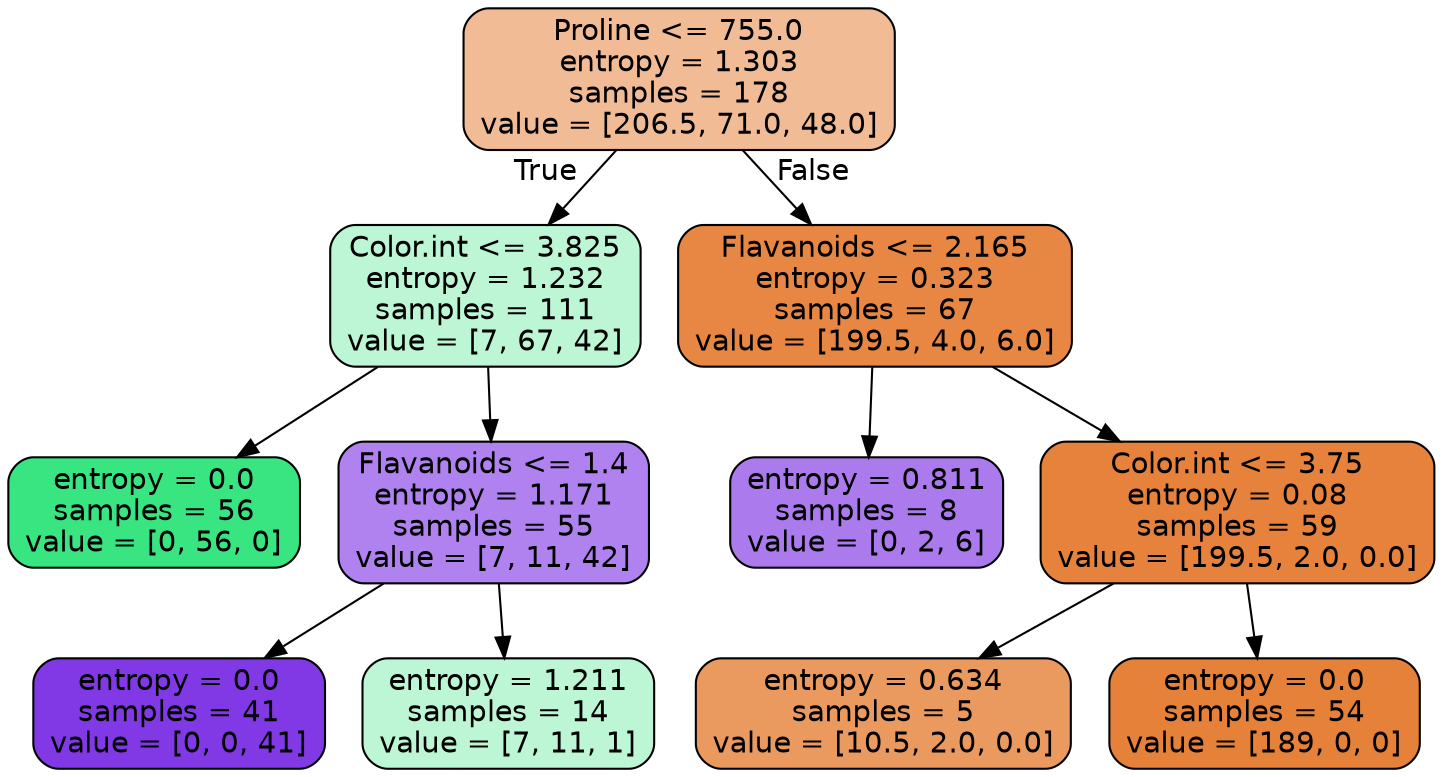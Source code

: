 digraph Tree {
node [shape=box, style="filled, rounded", color="black", fontname=helvetica] ;
edge [fontname=helvetica] ;
0 [label="Proline <= 755.0\nentropy = 1.303\nsamples = 178\nvalue = [206.5, 71.0, 48.0]", fillcolor="#e5813988"] ;
1 [label="Color.int <= 3.825\nentropy = 1.232\nsamples = 111\nvalue = [7, 67, 42]", fillcolor="#39e58156"] ;
0 -> 1 [labeldistance=2.5, labelangle=45, headlabel="True"] ;
2 [label="entropy = 0.0\nsamples = 56\nvalue = [0, 56, 0]", fillcolor="#39e581ff"] ;
1 -> 2 ;
3 [label="Flavanoids <= 1.4\nentropy = 1.171\nsamples = 55\nvalue = [7, 11, 42]", fillcolor="#8139e5a1"] ;
1 -> 3 ;
4 [label="entropy = 0.0\nsamples = 41\nvalue = [0, 0, 41]", fillcolor="#8139e5ff"] ;
3 -> 4 ;
5 [label="entropy = 1.211\nsamples = 14\nvalue = [7, 11, 1]", fillcolor="#39e58155"] ;
3 -> 5 ;
6 [label="Flavanoids <= 2.165\nentropy = 0.323\nsamples = 67\nvalue = [199.5, 4.0, 6.0]", fillcolor="#e58139f2"] ;
0 -> 6 [labeldistance=2.5, labelangle=-45, headlabel="False"] ;
7 [label="entropy = 0.811\nsamples = 8\nvalue = [0, 2, 6]", fillcolor="#8139e5aa"] ;
6 -> 7 ;
8 [label="Color.int <= 3.75\nentropy = 0.08\nsamples = 59\nvalue = [199.5, 2.0, 0.0]", fillcolor="#e58139fc"] ;
6 -> 8 ;
9 [label="entropy = 0.634\nsamples = 5\nvalue = [10.5, 2.0, 0.0]", fillcolor="#e58139ce"] ;
8 -> 9 ;
10 [label="entropy = 0.0\nsamples = 54\nvalue = [189, 0, 0]", fillcolor="#e58139ff"] ;
8 -> 10 ;
}